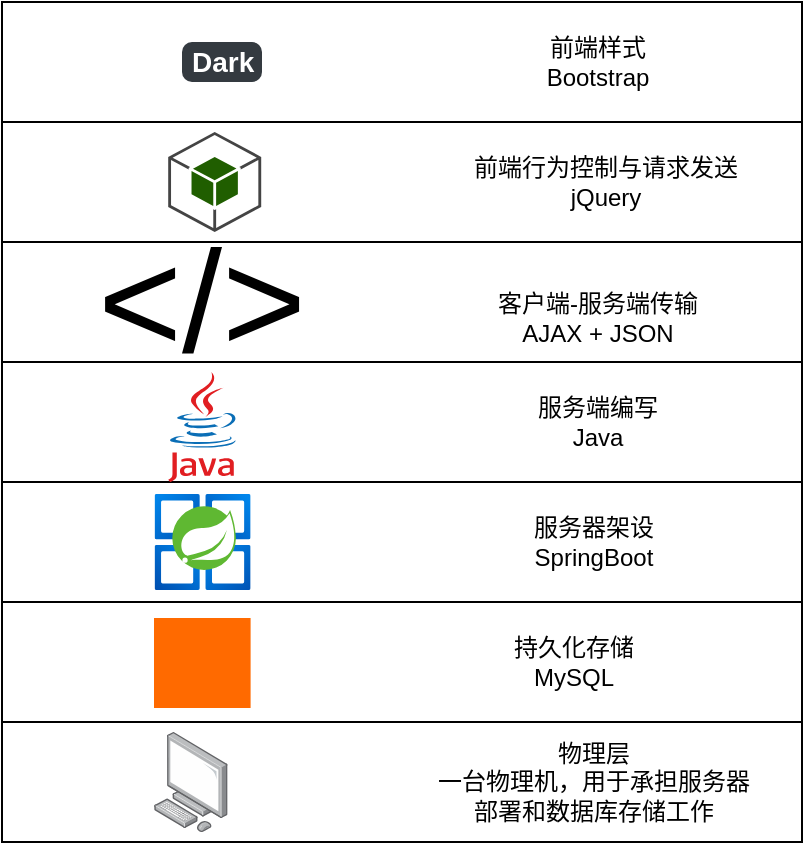 <mxfile version="28.0.6">
  <diagram name="第 1 页" id="tgjujZaIhlN2Cd1tWsDc">
    <mxGraphModel dx="946" dy="-507" grid="1" gridSize="10" guides="1" tooltips="1" connect="1" arrows="1" fold="1" page="1" pageScale="1" pageWidth="827" pageHeight="1169" math="0" shadow="0">
      <root>
        <mxCell id="0" />
        <mxCell id="1" parent="0" />
        <mxCell id="te2GSwerVJk1n2z9Qt4x-1" value="" style="rounded=0;whiteSpace=wrap;html=1;" vertex="1" parent="1">
          <mxGeometry x="200" y="1770" width="400" height="60" as="geometry" />
        </mxCell>
        <mxCell id="te2GSwerVJk1n2z9Qt4x-2" value="物理层&lt;div&gt;一台物理机，用于承担服务器部署和数据库存储工作&lt;/div&gt;" style="text;html=1;align=center;verticalAlign=middle;whiteSpace=wrap;rounded=0;" vertex="1" parent="1">
          <mxGeometry x="416" y="1785" width="160" height="30" as="geometry" />
        </mxCell>
        <mxCell id="te2GSwerVJk1n2z9Qt4x-3" value="" style="image;points=[];aspect=fixed;html=1;align=center;shadow=0;dashed=0;image=img/lib/allied_telesis/computer_and_terminals/Personal_Computer.svg;" vertex="1" parent="1">
          <mxGeometry x="276" y="1775" width="36.89" height="50" as="geometry" />
        </mxCell>
        <mxCell id="te2GSwerVJk1n2z9Qt4x-6" value="" style="rounded=0;whiteSpace=wrap;html=1;" vertex="1" parent="1">
          <mxGeometry x="200" y="1710" width="400" height="60" as="geometry" />
        </mxCell>
        <mxCell id="te2GSwerVJk1n2z9Qt4x-7" value="持久化存储&lt;div&gt;MySQL&lt;/div&gt;" style="text;html=1;align=center;verticalAlign=middle;whiteSpace=wrap;rounded=0;" vertex="1" parent="1">
          <mxGeometry x="436" y="1710" width="100" height="60" as="geometry" />
        </mxCell>
        <mxCell id="te2GSwerVJk1n2z9Qt4x-8" value="" style="points=[];aspect=fixed;html=1;align=center;shadow=0;dashed=0;fillColor=#FF6A00;strokeColor=none;shape=mxgraph.alibaba_cloud.mysql;" vertex="1" parent="1">
          <mxGeometry x="276" y="1718" width="48.3" height="45" as="geometry" />
        </mxCell>
        <mxCell id="te2GSwerVJk1n2z9Qt4x-9" value="" style="rounded=0;whiteSpace=wrap;html=1;" vertex="1" parent="1">
          <mxGeometry x="200" y="1650" width="400" height="60" as="geometry" />
        </mxCell>
        <mxCell id="te2GSwerVJk1n2z9Qt4x-10" value="" style="image;aspect=fixed;html=1;points=[];align=center;fontSize=12;image=img/lib/azure2/compute/Azure_Spring_Cloud.svg;" vertex="1" parent="1">
          <mxGeometry x="276.3" y="1656" width="48" height="48" as="geometry" />
        </mxCell>
        <mxCell id="te2GSwerVJk1n2z9Qt4x-11" value="服务器架设&lt;div&gt;SpringBoot&lt;/div&gt;" style="text;html=1;align=center;verticalAlign=middle;whiteSpace=wrap;rounded=0;" vertex="1" parent="1">
          <mxGeometry x="456" y="1650" width="80" height="60" as="geometry" />
        </mxCell>
        <mxCell id="te2GSwerVJk1n2z9Qt4x-12" value="" style="rounded=0;whiteSpace=wrap;html=1;" vertex="1" parent="1">
          <mxGeometry x="200" y="1590" width="400" height="60" as="geometry" />
        </mxCell>
        <mxCell id="te2GSwerVJk1n2z9Qt4x-13" value="服务端编写&lt;div&gt;Java&lt;/div&gt;" style="text;html=1;align=center;verticalAlign=middle;whiteSpace=wrap;rounded=0;" vertex="1" parent="1">
          <mxGeometry x="456" y="1590" width="84" height="60" as="geometry" />
        </mxCell>
        <mxCell id="te2GSwerVJk1n2z9Qt4x-15" value="" style="dashed=0;outlineConnect=0;html=1;align=center;labelPosition=center;verticalLabelPosition=bottom;verticalAlign=top;shape=mxgraph.weblogos.java" vertex="1" parent="1">
          <mxGeometry x="283.1" y="1595" width="34.4" height="55" as="geometry" />
        </mxCell>
        <mxCell id="te2GSwerVJk1n2z9Qt4x-16" value="" style="rounded=0;whiteSpace=wrap;html=1;" vertex="1" parent="1">
          <mxGeometry x="200" y="1530" width="400" height="60" as="geometry" />
        </mxCell>
        <mxCell id="te2GSwerVJk1n2z9Qt4x-18" value="&lt;span style=&quot;font-size: 72px;&quot;&gt;&amp;lt;/&amp;gt;&lt;/span&gt;" style="text;html=1;align=center;verticalAlign=middle;whiteSpace=wrap;rounded=0;" vertex="1" parent="1">
          <mxGeometry x="210.3" y="1530" width="180" height="60" as="geometry" />
        </mxCell>
        <mxCell id="te2GSwerVJk1n2z9Qt4x-19" value="客户端-服务端传输&lt;div&gt;AJAX + JSON&lt;/div&gt;" style="text;html=1;align=center;verticalAlign=middle;whiteSpace=wrap;rounded=0;" vertex="1" parent="1">
          <mxGeometry x="436" y="1540" width="124" height="55" as="geometry" />
        </mxCell>
        <mxCell id="te2GSwerVJk1n2z9Qt4x-21" value="" style="rounded=0;whiteSpace=wrap;html=1;" vertex="1" parent="1">
          <mxGeometry x="200" y="1470" width="400" height="60" as="geometry" />
        </mxCell>
        <mxCell id="te2GSwerVJk1n2z9Qt4x-22" value="" style="outlineConnect=0;dashed=0;verticalLabelPosition=bottom;verticalAlign=top;align=center;html=1;shape=mxgraph.aws3.android;fillColor=#205E00;gradientColor=none;" vertex="1" parent="1">
          <mxGeometry x="283.1" y="1475" width="46.5" height="50" as="geometry" />
        </mxCell>
        <mxCell id="te2GSwerVJk1n2z9Qt4x-23" value="前端行为控制与请求发送&lt;div&gt;jQuery&lt;/div&gt;" style="text;html=1;align=center;verticalAlign=middle;whiteSpace=wrap;rounded=0;" vertex="1" parent="1">
          <mxGeometry x="420" y="1485" width="164" height="30" as="geometry" />
        </mxCell>
        <mxCell id="te2GSwerVJk1n2z9Qt4x-24" value="" style="rounded=0;whiteSpace=wrap;html=1;" vertex="1" parent="1">
          <mxGeometry x="200" y="1410" width="400" height="60" as="geometry" />
        </mxCell>
        <mxCell id="te2GSwerVJk1n2z9Qt4x-25" value="Dark" style="html=1;shadow=0;dashed=0;shape=mxgraph.bootstrap.rrect;rSize=5;strokeColor=none;strokeWidth=1;fillColor=#343A40;fontColor=#FFFFFF;whiteSpace=wrap;align=left;verticalAlign=middle;spacingLeft=0;fontStyle=1;fontSize=14;spacing=5;" vertex="1" parent="1">
          <mxGeometry x="290" y="1430" width="40" height="20" as="geometry" />
        </mxCell>
        <mxCell id="te2GSwerVJk1n2z9Qt4x-26" value="前端样式&lt;div&gt;Bootstrap&lt;/div&gt;" style="text;html=1;align=center;verticalAlign=middle;whiteSpace=wrap;rounded=0;" vertex="1" parent="1">
          <mxGeometry x="428" y="1425" width="140" height="30" as="geometry" />
        </mxCell>
      </root>
    </mxGraphModel>
  </diagram>
</mxfile>
